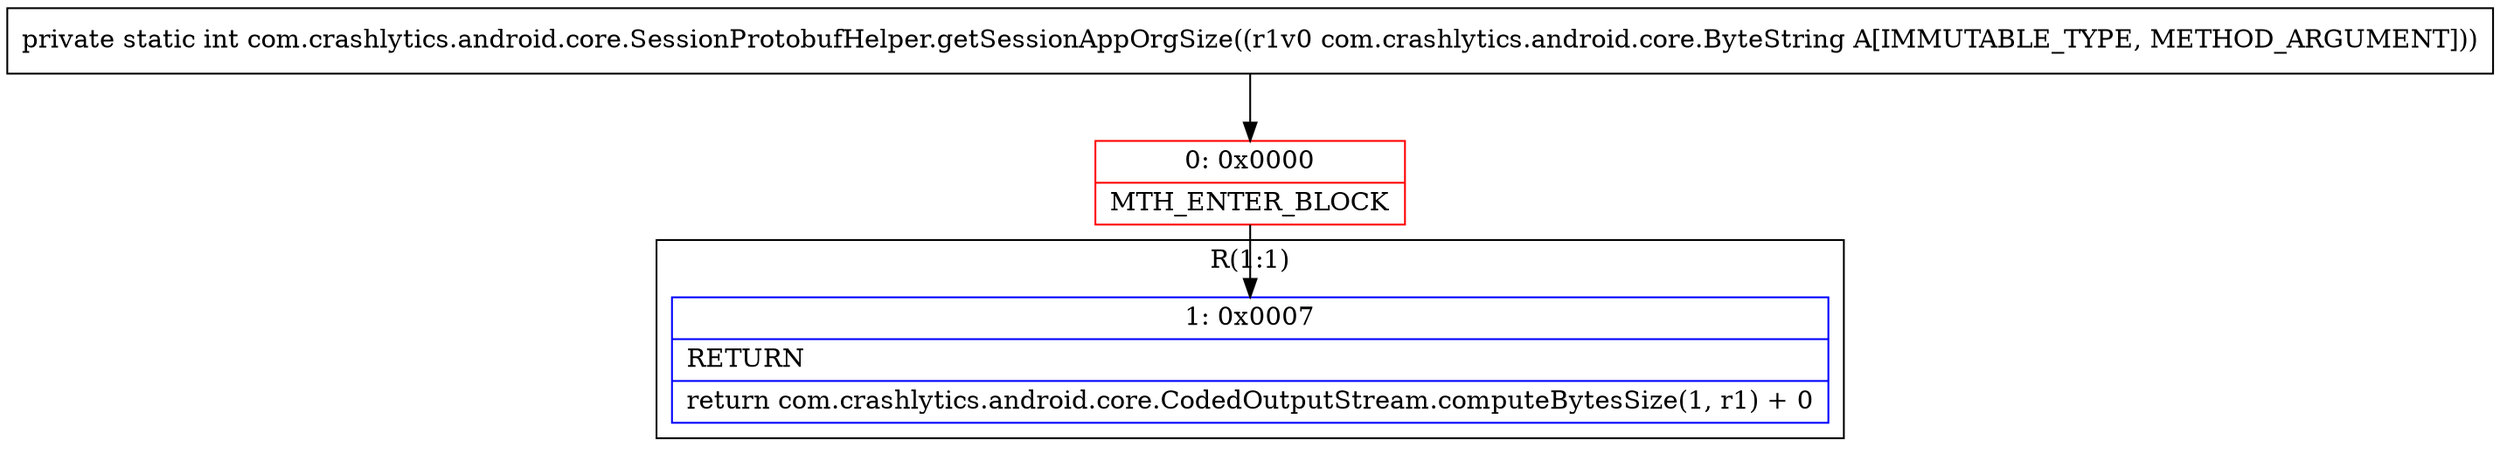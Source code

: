 digraph "CFG forcom.crashlytics.android.core.SessionProtobufHelper.getSessionAppOrgSize(Lcom\/crashlytics\/android\/core\/ByteString;)I" {
subgraph cluster_Region_773434896 {
label = "R(1:1)";
node [shape=record,color=blue];
Node_1 [shape=record,label="{1\:\ 0x0007|RETURN\l|return com.crashlytics.android.core.CodedOutputStream.computeBytesSize(1, r1) + 0\l}"];
}
Node_0 [shape=record,color=red,label="{0\:\ 0x0000|MTH_ENTER_BLOCK\l}"];
MethodNode[shape=record,label="{private static int com.crashlytics.android.core.SessionProtobufHelper.getSessionAppOrgSize((r1v0 com.crashlytics.android.core.ByteString A[IMMUTABLE_TYPE, METHOD_ARGUMENT])) }"];
MethodNode -> Node_0;
Node_0 -> Node_1;
}

